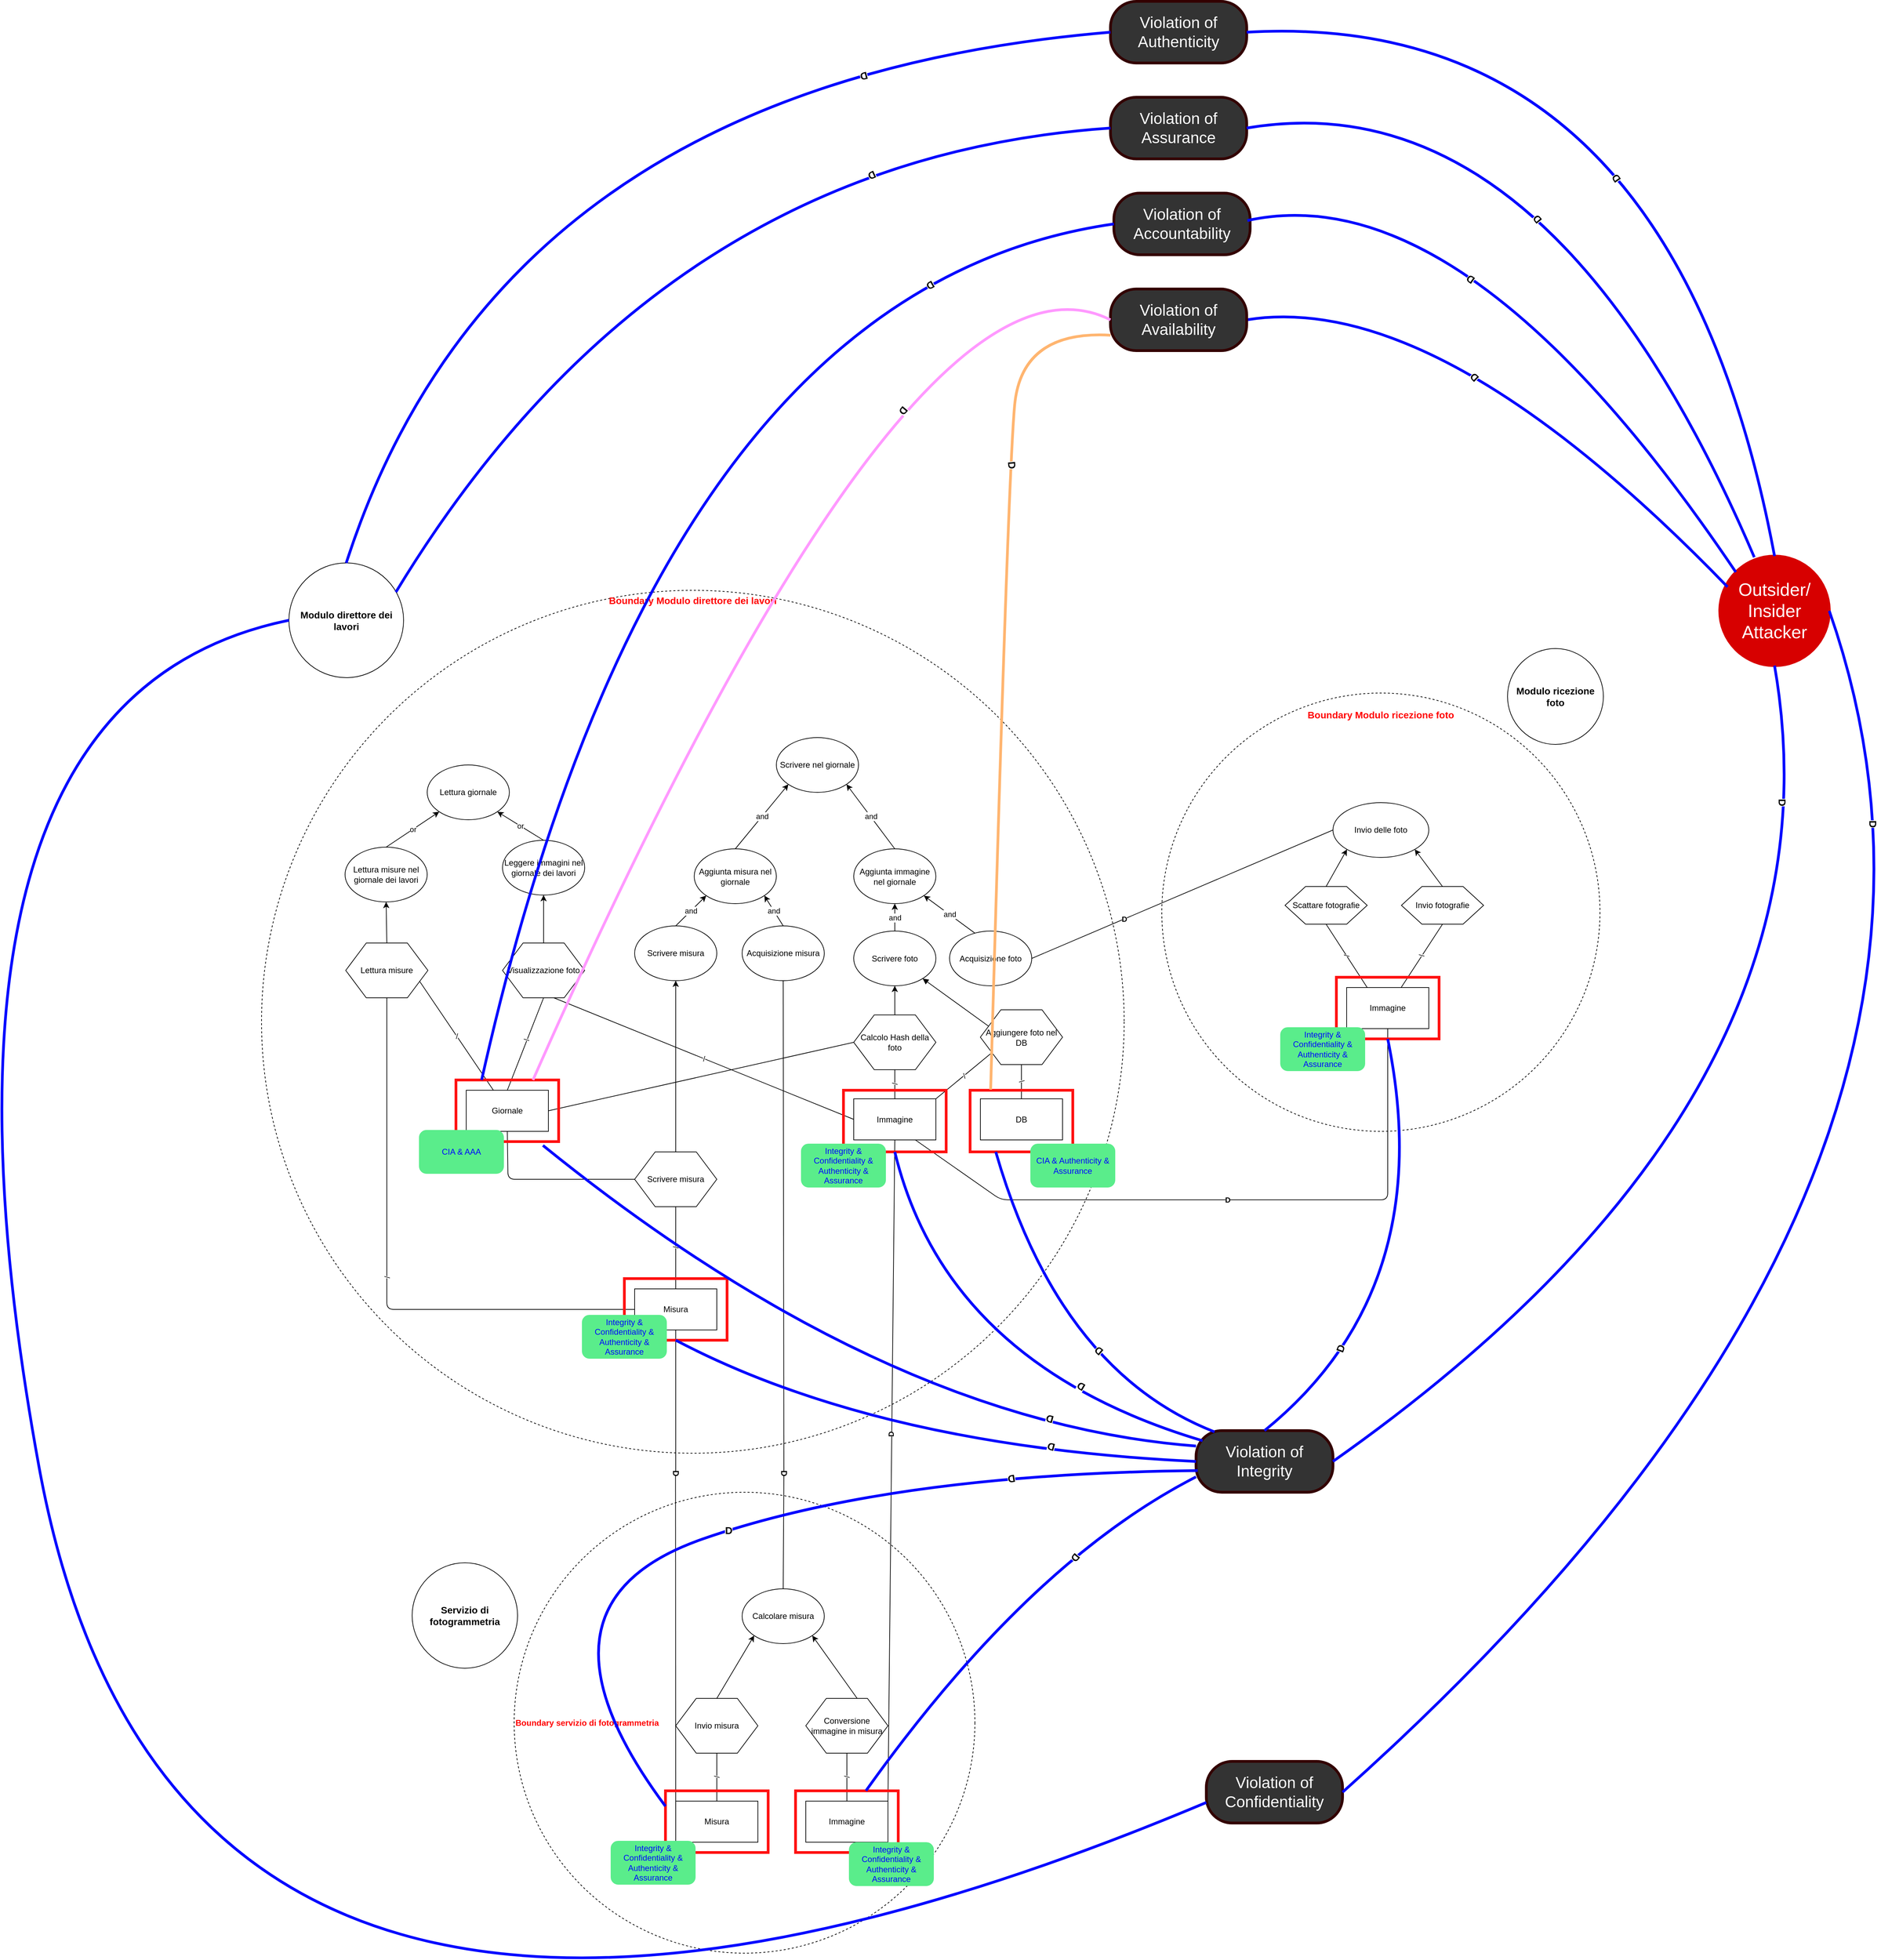 <mxfile version="13.6.6" type="github">
  <diagram id="WXekA-x_xKKdpQk5buRY" name="Page-1">
    <mxGraphModel dx="2557" dy="2001" grid="1" gridSize="10" guides="1" tooltips="1" connect="1" arrows="1" fold="1" page="1" pageScale="1" pageWidth="827" pageHeight="1169" math="0" shadow="0">
      <root>
        <mxCell id="0" />
        <mxCell id="1" parent="0" />
        <mxCell id="t_3xAI16Gsf8tu39YJwn-111" value="&lt;div&gt;&lt;span&gt;&lt;b&gt;&lt;font color=&quot;#ff0000&quot;&gt;Boundary servizio di fotogrammetria&lt;/font&gt;&lt;/b&gt;&lt;/span&gt;&lt;/div&gt;" style="ellipse;whiteSpace=wrap;html=1;aspect=fixed;dashed=1;fillColor=none;align=left;labelBackgroundColor=none;horizontal=1;verticalAlign=middle;" parent="1" vertex="1">
          <mxGeometry x="359" y="1307" width="673" height="673" as="geometry" />
        </mxCell>
        <mxCell id="t_3xAI16Gsf8tu39YJwn-110" value="&lt;b&gt;&lt;font color=&quot;#ff0000&quot; style=&quot;font-size: 14px&quot;&gt;&lt;br&gt;Boundary Modulo ricezione foto&lt;/font&gt;&lt;/b&gt;" style="ellipse;whiteSpace=wrap;html=1;aspect=fixed;dashed=1;fillColor=none;align=center;verticalAlign=top;" parent="1" vertex="1">
          <mxGeometry x="1305" y="140" width="640" height="640" as="geometry" />
        </mxCell>
        <mxCell id="t_3xAI16Gsf8tu39YJwn-109" value="&lt;b&gt;&lt;font color=&quot;#ff0000&quot; style=&quot;font-size: 14px&quot;&gt;Boundary Modulo direttore dei lavori&lt;/font&gt;&lt;/b&gt;" style="ellipse;whiteSpace=wrap;html=1;aspect=fixed;dashed=1;fillColor=none;align=center;verticalAlign=top;" parent="1" vertex="1">
          <mxGeometry x="-10" y="-10" width="1260" height="1260" as="geometry" />
        </mxCell>
        <mxCell id="t_3xAI16Gsf8tu39YJwn-1" value="" style="endArrow=none;html=1;entryX=0.5;entryY=1;entryDx=0;entryDy=0;exitX=0.5;exitY=0;exitDx=0;exitDy=0;horizontal=1;fontStyle=1;labelPosition=center;verticalLabelPosition=middle;align=center;verticalAlign=middle;anchorPointDirection=1;" parent="1" source="t_3xAI16Gsf8tu39YJwn-67" target="t_3xAI16Gsf8tu39YJwn-53" edge="1">
          <mxGeometry x="-0.618" y="12" width="50" height="50" relative="1" as="geometry">
            <mxPoint x="695" y="760" as="sourcePoint" />
            <mxPoint x="745" y="710" as="targetPoint" />
            <mxPoint as="offset" />
          </mxGeometry>
        </mxCell>
        <mxCell id="t_3xAI16Gsf8tu39YJwn-4" value="&lt;b style=&quot;font-size: 14px;&quot;&gt;Servizio di fotogrammetria&lt;/b&gt;" style="ellipse;whiteSpace=wrap;html=1;aspect=fixed;fontSize=14;" parent="1" vertex="1">
          <mxGeometry x="210" y="1410" width="154" height="154" as="geometry" />
        </mxCell>
        <mxCell id="t_3xAI16Gsf8tu39YJwn-5" value="Invio fotografie" style="shape=hexagon;perimeter=hexagonPerimeter2;whiteSpace=wrap;html=1;" parent="1" vertex="1">
          <mxGeometry x="1655" y="422.5" width="120" height="55" as="geometry" />
        </mxCell>
        <mxCell id="t_3xAI16Gsf8tu39YJwn-6" value="Scattare fotografie" style="shape=hexagon;perimeter=hexagonPerimeter2;whiteSpace=wrap;html=1;" parent="1" vertex="1">
          <mxGeometry x="1485" y="422.5" width="120" height="55" as="geometry" />
        </mxCell>
        <mxCell id="t_3xAI16Gsf8tu39YJwn-7" value="Invio delle foto" style="ellipse;whiteSpace=wrap;html=1;" parent="1" vertex="1">
          <mxGeometry x="1555" y="300" width="140" height="80" as="geometry" />
        </mxCell>
        <mxCell id="t_3xAI16Gsf8tu39YJwn-8" value="Immagine" style="rounded=0;whiteSpace=wrap;html=1;" parent="1" vertex="1">
          <mxGeometry x="855" y="732.5" width="120" height="60" as="geometry" />
        </mxCell>
        <mxCell id="t_3xAI16Gsf8tu39YJwn-9" value="D" style="endArrow=none;html=1;entryX=0;entryY=0.5;entryDx=0;entryDy=0;exitX=1;exitY=0.5;exitDx=0;exitDy=0;horizontal=1;verticalAlign=middle;comic=0;fontStyle=1" parent="1" source="t_3xAI16Gsf8tu39YJwn-47" target="t_3xAI16Gsf8tu39YJwn-7" edge="1">
          <mxGeometry x="-0.386" width="50" height="50" relative="1" as="geometry">
            <mxPoint x="905" y="515" as="sourcePoint" />
            <mxPoint x="955" y="465" as="targetPoint" />
            <mxPoint as="offset" />
          </mxGeometry>
        </mxCell>
        <mxCell id="t_3xAI16Gsf8tu39YJwn-10" value="Calcolo Hash della foto" style="shape=hexagon;perimeter=hexagonPerimeter2;whiteSpace=wrap;html=1;" parent="1" vertex="1">
          <mxGeometry x="855" y="610" width="120" height="80" as="geometry" />
        </mxCell>
        <mxCell id="t_3xAI16Gsf8tu39YJwn-11" value="Aggiunta immagine nel giornale" style="ellipse;whiteSpace=wrap;html=1;" parent="1" vertex="1">
          <mxGeometry x="855" y="367.5" width="120" height="80" as="geometry" />
        </mxCell>
        <mxCell id="t_3xAI16Gsf8tu39YJwn-12" value="Lettura giornale" style="ellipse;whiteSpace=wrap;html=1;" parent="1" vertex="1">
          <mxGeometry x="232" y="245" width="120" height="80" as="geometry" />
        </mxCell>
        <mxCell id="t_3xAI16Gsf8tu39YJwn-13" value="Scrivere nel giornale" style="ellipse;whiteSpace=wrap;html=1;" parent="1" vertex="1">
          <mxGeometry x="742" y="205" width="120" height="80" as="geometry" />
        </mxCell>
        <mxCell id="t_3xAI16Gsf8tu39YJwn-14" value="Lettura misure nel giornale dei lavori" style="ellipse;whiteSpace=wrap;html=1;" parent="1" vertex="1">
          <mxGeometry x="112" y="365" width="120" height="80" as="geometry" />
        </mxCell>
        <mxCell id="t_3xAI16Gsf8tu39YJwn-15" value="Leggere immagini nel giornale dei lavori" style="ellipse;whiteSpace=wrap;html=1;" parent="1" vertex="1">
          <mxGeometry x="342" y="355" width="120" height="80" as="geometry" />
        </mxCell>
        <mxCell id="t_3xAI16Gsf8tu39YJwn-16" value="Lettura misure" style="shape=hexagon;perimeter=hexagonPerimeter2;whiteSpace=wrap;html=1;" parent="1" vertex="1">
          <mxGeometry x="113" y="505" width="120" height="80" as="geometry" />
        </mxCell>
        <mxCell id="t_3xAI16Gsf8tu39YJwn-17" value="Visualizzazione foto" style="shape=hexagon;perimeter=hexagonPerimeter2;whiteSpace=wrap;html=1;" parent="1" vertex="1">
          <mxGeometry x="342" y="505" width="120" height="80" as="geometry" />
        </mxCell>
        <mxCell id="t_3xAI16Gsf8tu39YJwn-18" value="Giornale" style="rounded=0;whiteSpace=wrap;html=1;" parent="1" vertex="1">
          <mxGeometry x="289" y="720" width="120" height="60" as="geometry" />
        </mxCell>
        <mxCell id="t_3xAI16Gsf8tu39YJwn-19" value="" style="endArrow=none;html=1;exitX=1;exitY=0.5;exitDx=0;exitDy=0;horizontal=0;entryX=0;entryY=0.5;entryDx=0;entryDy=0;fontStyle=1" parent="1" source="t_3xAI16Gsf8tu39YJwn-18" target="t_3xAI16Gsf8tu39YJwn-10" edge="1">
          <mxGeometry x="0.463" y="88" width="50" height="50" relative="1" as="geometry">
            <mxPoint x="192" y="815" as="sourcePoint" />
            <mxPoint x="572" y="485" as="targetPoint" />
            <mxPoint as="offset" />
          </mxGeometry>
        </mxCell>
        <mxCell id="t_3xAI16Gsf8tu39YJwn-20" value="Aggiunta misura nel giornale" style="ellipse;whiteSpace=wrap;html=1;" parent="1" vertex="1">
          <mxGeometry x="622" y="367.5" width="120" height="80" as="geometry" />
        </mxCell>
        <mxCell id="t_3xAI16Gsf8tu39YJwn-21" value="Conversione immagine in misura" style="shape=hexagon;perimeter=hexagonPerimeter2;whiteSpace=wrap;html=1;" parent="1" vertex="1">
          <mxGeometry x="785" y="1608" width="120" height="80" as="geometry" />
        </mxCell>
        <mxCell id="t_3xAI16Gsf8tu39YJwn-22" value="Immagine" style="rounded=0;whiteSpace=wrap;html=1;" parent="1" vertex="1">
          <mxGeometry x="785" y="1758" width="120" height="60" as="geometry" />
        </mxCell>
        <mxCell id="t_3xAI16Gsf8tu39YJwn-23" value="Misura" style="rounded=0;whiteSpace=wrap;html=1;" parent="1" vertex="1">
          <mxGeometry x="535" y="1010" width="120" height="60" as="geometry" />
        </mxCell>
        <mxCell id="t_3xAI16Gsf8tu39YJwn-24" value="" style="endArrow=none;html=1;entryX=0.5;entryY=1;entryDx=0;entryDy=0;horizontal=1;exitX=0;exitY=0.5;exitDx=0;exitDy=0;fontStyle=1" parent="1" source="t_3xAI16Gsf8tu39YJwn-68" target="t_3xAI16Gsf8tu39YJwn-23" edge="1">
          <mxGeometry x="0.581" width="50" height="50" relative="1" as="geometry">
            <mxPoint x="905" y="1475" as="sourcePoint" />
            <mxPoint x="975" y="705" as="targetPoint" />
            <mxPoint as="offset" />
          </mxGeometry>
        </mxCell>
        <mxCell id="t_3xAI16Gsf8tu39YJwn-25" value="or" style="endArrow=classic;html=1;entryX=0;entryY=1;entryDx=0;entryDy=0;exitX=0.5;exitY=0;exitDx=0;exitDy=0;" parent="1" source="t_3xAI16Gsf8tu39YJwn-14" target="t_3xAI16Gsf8tu39YJwn-12" edge="1">
          <mxGeometry width="50" height="50" relative="1" as="geometry">
            <mxPoint x="722" y="605" as="sourcePoint" />
            <mxPoint x="772" y="555" as="targetPoint" />
          </mxGeometry>
        </mxCell>
        <mxCell id="t_3xAI16Gsf8tu39YJwn-26" value="or" style="endArrow=classic;html=1;entryX=1;entryY=1;entryDx=0;entryDy=0;exitX=0.5;exitY=0;exitDx=0;exitDy=0;" parent="1" source="t_3xAI16Gsf8tu39YJwn-15" target="t_3xAI16Gsf8tu39YJwn-12" edge="1">
          <mxGeometry width="50" height="50" relative="1" as="geometry">
            <mxPoint x="262" y="365" as="sourcePoint" />
            <mxPoint x="299.574" y="333.284" as="targetPoint" />
          </mxGeometry>
        </mxCell>
        <mxCell id="t_3xAI16Gsf8tu39YJwn-27" value="" style="endArrow=classic;html=1;entryX=0.5;entryY=1;entryDx=0;entryDy=0;exitX=0.5;exitY=0;exitDx=0;exitDy=0;" parent="1" source="t_3xAI16Gsf8tu39YJwn-17" target="t_3xAI16Gsf8tu39YJwn-15" edge="1">
          <mxGeometry width="50" height="50" relative="1" as="geometry">
            <mxPoint x="502" y="495" as="sourcePoint" />
            <mxPoint x="552" y="445" as="targetPoint" />
          </mxGeometry>
        </mxCell>
        <mxCell id="t_3xAI16Gsf8tu39YJwn-28" value="" style="endArrow=classic;html=1;entryX=0.5;entryY=1;entryDx=0;entryDy=0;exitX=0.5;exitY=0;exitDx=0;exitDy=0;" parent="1" source="t_3xAI16Gsf8tu39YJwn-16" target="t_3xAI16Gsf8tu39YJwn-14" edge="1">
          <mxGeometry width="50" height="50" relative="1" as="geometry">
            <mxPoint x="332" y="495" as="sourcePoint" />
            <mxPoint x="332" y="455" as="targetPoint" />
          </mxGeometry>
        </mxCell>
        <mxCell id="t_3xAI16Gsf8tu39YJwn-29" value="/" style="endArrow=none;html=1;exitX=0;exitY=0.5;exitDx=0;exitDy=0;horizontal=0;entryX=0.5;entryY=1;entryDx=0;entryDy=0;" parent="1" source="t_3xAI16Gsf8tu39YJwn-23" target="t_3xAI16Gsf8tu39YJwn-16" edge="1">
          <mxGeometry width="50" height="50" relative="1" as="geometry">
            <mxPoint x="173" y="690" as="sourcePoint" />
            <mxPoint x="472" y="455" as="targetPoint" />
            <Array as="points">
              <mxPoint x="173" y="1040" />
            </Array>
          </mxGeometry>
        </mxCell>
        <mxCell id="t_3xAI16Gsf8tu39YJwn-30" value="/" style="endArrow=none;html=1;horizontal=0;exitX=0.5;exitY=0;exitDx=0;exitDy=0;entryX=0.5;entryY=1;entryDx=0;entryDy=0;" parent="1" source="t_3xAI16Gsf8tu39YJwn-18" target="t_3xAI16Gsf8tu39YJwn-17" edge="1">
          <mxGeometry x="0.077" width="50" height="50" relative="1" as="geometry">
            <mxPoint x="402" y="620" as="sourcePoint" />
            <mxPoint x="402" y="580" as="targetPoint" />
            <mxPoint as="offset" />
          </mxGeometry>
        </mxCell>
        <mxCell id="t_3xAI16Gsf8tu39YJwn-31" value="and" style="endArrow=classic;html=1;entryX=1;entryY=1;entryDx=0;entryDy=0;exitX=0.5;exitY=0;exitDx=0;exitDy=0;" parent="1" source="t_3xAI16Gsf8tu39YJwn-11" target="t_3xAI16Gsf8tu39YJwn-13" edge="1">
          <mxGeometry width="50" height="50" relative="1" as="geometry">
            <mxPoint x="672" y="330" as="sourcePoint" />
            <mxPoint x="699.574" y="278.284" as="targetPoint" />
          </mxGeometry>
        </mxCell>
        <mxCell id="t_3xAI16Gsf8tu39YJwn-32" value="and" style="endArrow=classic;html=1;exitX=0.5;exitY=0;exitDx=0;exitDy=0;entryX=0;entryY=1;entryDx=0;entryDy=0;" parent="1" source="t_3xAI16Gsf8tu39YJwn-20" target="t_3xAI16Gsf8tu39YJwn-13" edge="1">
          <mxGeometry width="50" height="50" relative="1" as="geometry">
            <mxPoint x="822" y="330" as="sourcePoint" />
            <mxPoint x="784.426" y="278.284" as="targetPoint" />
          </mxGeometry>
        </mxCell>
        <mxCell id="t_3xAI16Gsf8tu39YJwn-33" value="" style="endArrow=classic;html=1;entryX=0.5;entryY=1;entryDx=0;entryDy=0;exitX=0.5;exitY=0;exitDx=0;exitDy=0;" parent="1" source="t_3xAI16Gsf8tu39YJwn-10" target="t_3xAI16Gsf8tu39YJwn-48" edge="1">
          <mxGeometry width="50" height="50" relative="1" as="geometry">
            <mxPoint x="705" y="547.5" as="sourcePoint" />
            <mxPoint x="705" y="507.5" as="targetPoint" />
          </mxGeometry>
        </mxCell>
        <mxCell id="t_3xAI16Gsf8tu39YJwn-34" value="/" style="endArrow=none;html=1;exitX=0.5;exitY=0;exitDx=0;exitDy=0;horizontal=0;entryX=0.5;entryY=1;entryDx=0;entryDy=0;" parent="1" source="t_3xAI16Gsf8tu39YJwn-8" target="t_3xAI16Gsf8tu39YJwn-10" edge="1">
          <mxGeometry width="50" height="50" relative="1" as="geometry">
            <mxPoint x="545" y="787.5" as="sourcePoint" />
            <mxPoint x="915.0" y="777.5" as="targetPoint" />
          </mxGeometry>
        </mxCell>
        <mxCell id="t_3xAI16Gsf8tu39YJwn-35" value="/" style="endArrow=none;html=1;exitX=0.5;exitY=0;exitDx=0;exitDy=0;horizontal=0;entryX=0.5;entryY=1;entryDx=0;entryDy=0;" parent="1" source="t_3xAI16Gsf8tu39YJwn-23" target="t_3xAI16Gsf8tu39YJwn-57" edge="1">
          <mxGeometry width="50" height="50" relative="1" as="geometry">
            <mxPoint x="22" y="1022.5" as="sourcePoint" />
            <mxPoint x="682" y="897.5" as="targetPoint" />
          </mxGeometry>
        </mxCell>
        <mxCell id="t_3xAI16Gsf8tu39YJwn-36" value="" style="endArrow=classic;html=1;entryX=1;entryY=1;entryDx=0;entryDy=0;exitX=0.5;exitY=0;exitDx=0;exitDy=0;" parent="1" source="t_3xAI16Gsf8tu39YJwn-5" target="t_3xAI16Gsf8tu39YJwn-7" edge="1">
          <mxGeometry width="50" height="50" relative="1" as="geometry">
            <mxPoint x="845" y="510" as="sourcePoint" />
            <mxPoint x="845" y="465" as="targetPoint" />
          </mxGeometry>
        </mxCell>
        <mxCell id="t_3xAI16Gsf8tu39YJwn-37" value="/" style="endArrow=none;html=1;entryX=0.5;entryY=0;entryDx=0;entryDy=0;exitX=0.5;exitY=1;exitDx=0;exitDy=0;horizontal=0;" parent="1" source="t_3xAI16Gsf8tu39YJwn-21" target="t_3xAI16Gsf8tu39YJwn-22" edge="1">
          <mxGeometry width="50" height="50" relative="1" as="geometry">
            <mxPoint x="608" y="1797" as="sourcePoint" />
            <mxPoint x="658" y="1747" as="targetPoint" />
          </mxGeometry>
        </mxCell>
        <mxCell id="t_3xAI16Gsf8tu39YJwn-38" value="Immagine" style="rounded=0;whiteSpace=wrap;html=1;" parent="1" vertex="1">
          <mxGeometry x="1575" y="570" width="120" height="60" as="geometry" />
        </mxCell>
        <mxCell id="t_3xAI16Gsf8tu39YJwn-42" value="Calcolare misura" style="ellipse;whiteSpace=wrap;html=1;" parent="1" vertex="1">
          <mxGeometry x="692" y="1448" width="120" height="80" as="geometry" />
        </mxCell>
        <mxCell id="t_3xAI16Gsf8tu39YJwn-43" value="" style="endArrow=classic;html=1;exitX=0.625;exitY=0;exitDx=0;exitDy=0;entryX=1;entryY=1;entryDx=0;entryDy=0;" parent="1" source="t_3xAI16Gsf8tu39YJwn-21" target="t_3xAI16Gsf8tu39YJwn-42" edge="1">
          <mxGeometry width="50" height="50" relative="1" as="geometry">
            <mxPoint x="472" y="1727" as="sourcePoint" />
            <mxPoint x="522" y="1677" as="targetPoint" />
          </mxGeometry>
        </mxCell>
        <mxCell id="t_3xAI16Gsf8tu39YJwn-44" value="/" style="endArrow=none;html=1;entryX=0.5;entryY=1;entryDx=0;entryDy=0;horizontal=0;" parent="1" source="t_3xAI16Gsf8tu39YJwn-38" target="t_3xAI16Gsf8tu39YJwn-5" edge="1">
          <mxGeometry width="50" height="50" relative="1" as="geometry">
            <mxPoint x="1695" y="585" as="sourcePoint" />
            <mxPoint x="1745" y="535" as="targetPoint" />
          </mxGeometry>
        </mxCell>
        <mxCell id="t_3xAI16Gsf8tu39YJwn-45" value="/" style="endArrow=none;html=1;entryX=0.5;entryY=1;entryDx=0;entryDy=0;exitX=0.25;exitY=0;exitDx=0;exitDy=0;horizontal=0;" parent="1" source="t_3xAI16Gsf8tu39YJwn-38" target="t_3xAI16Gsf8tu39YJwn-6" edge="1">
          <mxGeometry width="50" height="50" relative="1" as="geometry">
            <mxPoint x="1695" y="585" as="sourcePoint" />
            <mxPoint x="1745" y="535" as="targetPoint" />
          </mxGeometry>
        </mxCell>
        <mxCell id="t_3xAI16Gsf8tu39YJwn-46" value="" style="endArrow=classic;html=1;entryX=0;entryY=1;entryDx=0;entryDy=0;exitX=0.5;exitY=0;exitDx=0;exitDy=0;" parent="1" source="t_3xAI16Gsf8tu39YJwn-6" target="t_3xAI16Gsf8tu39YJwn-7" edge="1">
          <mxGeometry width="50" height="50" relative="1" as="geometry">
            <mxPoint x="1695" y="585" as="sourcePoint" />
            <mxPoint x="1745" y="535" as="targetPoint" />
          </mxGeometry>
        </mxCell>
        <mxCell id="t_3xAI16Gsf8tu39YJwn-47" value="Acquisizione foto" style="ellipse;whiteSpace=wrap;html=1;" parent="1" vertex="1">
          <mxGeometry x="995" y="487.5" width="120" height="80" as="geometry" />
        </mxCell>
        <mxCell id="t_3xAI16Gsf8tu39YJwn-48" value="Scrivere foto" style="ellipse;whiteSpace=wrap;html=1;" parent="1" vertex="1">
          <mxGeometry x="855" y="487.5" width="120" height="80" as="geometry" />
        </mxCell>
        <mxCell id="t_3xAI16Gsf8tu39YJwn-49" value="and" style="endArrow=classic;html=1;entryX=0.5;entryY=1;entryDx=0;entryDy=0;exitX=0.5;exitY=0;exitDx=0;exitDy=0;" parent="1" source="t_3xAI16Gsf8tu39YJwn-48" target="t_3xAI16Gsf8tu39YJwn-11" edge="1">
          <mxGeometry width="50" height="50" relative="1" as="geometry">
            <mxPoint x="968" y="622.5" as="sourcePoint" />
            <mxPoint x="1018" y="572.5" as="targetPoint" />
          </mxGeometry>
        </mxCell>
        <mxCell id="t_3xAI16Gsf8tu39YJwn-50" value="and" style="endArrow=classic;html=1;entryX=1;entryY=1;entryDx=0;entryDy=0;exitX=0.308;exitY=0.038;exitDx=0;exitDy=0;exitPerimeter=0;" parent="1" source="t_3xAI16Gsf8tu39YJwn-47" target="t_3xAI16Gsf8tu39YJwn-11" edge="1">
          <mxGeometry width="50" height="50" relative="1" as="geometry">
            <mxPoint x="968" y="622.5" as="sourcePoint" />
            <mxPoint x="1018" y="572.5" as="targetPoint" />
          </mxGeometry>
        </mxCell>
        <mxCell id="t_3xAI16Gsf8tu39YJwn-51" value="D" style="endArrow=none;html=1;exitX=0.75;exitY=1;exitDx=0;exitDy=0;entryX=0.5;entryY=1;entryDx=0;entryDy=0;fontStyle=1" parent="1" source="t_3xAI16Gsf8tu39YJwn-8" target="t_3xAI16Gsf8tu39YJwn-38" edge="1">
          <mxGeometry width="50" height="50" relative="1" as="geometry">
            <mxPoint x="855" y="580" as="sourcePoint" />
            <mxPoint x="905" y="530" as="targetPoint" />
            <Array as="points">
              <mxPoint x="1070" y="880" />
              <mxPoint x="1635" y="880" />
            </Array>
          </mxGeometry>
        </mxCell>
        <mxCell id="t_3xAI16Gsf8tu39YJwn-52" value="/" style="endArrow=none;html=1;entryX=0.625;entryY=1;entryDx=0;entryDy=0;exitX=0;exitY=0.5;exitDx=0;exitDy=0;" parent="1" source="t_3xAI16Gsf8tu39YJwn-8" target="t_3xAI16Gsf8tu39YJwn-17" edge="1">
          <mxGeometry width="50" height="50" relative="1" as="geometry">
            <mxPoint x="485" y="600" as="sourcePoint" />
            <mxPoint x="535" y="550" as="targetPoint" />
          </mxGeometry>
        </mxCell>
        <mxCell id="t_3xAI16Gsf8tu39YJwn-53" value="Acquisizione misura" style="ellipse;whiteSpace=wrap;html=1;" parent="1" vertex="1">
          <mxGeometry x="692" y="480" width="120" height="80" as="geometry" />
        </mxCell>
        <mxCell id="t_3xAI16Gsf8tu39YJwn-54" value="Scrivere misura" style="ellipse;whiteSpace=wrap;html=1;" parent="1" vertex="1">
          <mxGeometry x="535" y="480" width="120" height="80" as="geometry" />
        </mxCell>
        <mxCell id="t_3xAI16Gsf8tu39YJwn-55" value="and" style="endArrow=classic;html=1;entryX=1;entryY=1;entryDx=0;entryDy=0;exitX=0.5;exitY=0;exitDx=0;exitDy=0;" parent="1" source="t_3xAI16Gsf8tu39YJwn-53" target="t_3xAI16Gsf8tu39YJwn-20" edge="1">
          <mxGeometry width="50" height="50" relative="1" as="geometry">
            <mxPoint x="735" y="590" as="sourcePoint" />
            <mxPoint x="785" y="540" as="targetPoint" />
          </mxGeometry>
        </mxCell>
        <mxCell id="t_3xAI16Gsf8tu39YJwn-56" value="and" style="endArrow=classic;html=1;entryX=0;entryY=1;entryDx=0;entryDy=0;exitX=0.5;exitY=0;exitDx=0;exitDy=0;" parent="1" source="t_3xAI16Gsf8tu39YJwn-54" target="t_3xAI16Gsf8tu39YJwn-20" edge="1">
          <mxGeometry width="50" height="50" relative="1" as="geometry">
            <mxPoint x="735" y="590" as="sourcePoint" />
            <mxPoint x="785" y="540" as="targetPoint" />
          </mxGeometry>
        </mxCell>
        <mxCell id="t_3xAI16Gsf8tu39YJwn-57" value="Scrivere misura" style="shape=hexagon;perimeter=hexagonPerimeter2;whiteSpace=wrap;html=1;" parent="1" vertex="1">
          <mxGeometry x="535" y="810" width="120" height="80" as="geometry" />
        </mxCell>
        <mxCell id="t_3xAI16Gsf8tu39YJwn-58" value="" style="endArrow=classic;html=1;exitX=0.5;exitY=0;exitDx=0;exitDy=0;entryX=0.5;entryY=1;entryDx=0;entryDy=0;" parent="1" source="t_3xAI16Gsf8tu39YJwn-57" target="t_3xAI16Gsf8tu39YJwn-54" edge="1">
          <mxGeometry width="50" height="50" relative="1" as="geometry">
            <mxPoint x="625" y="740" as="sourcePoint" />
            <mxPoint x="615" y="560" as="targetPoint" />
          </mxGeometry>
        </mxCell>
        <mxCell id="t_3xAI16Gsf8tu39YJwn-59" value="" style="endArrow=none;html=1;exitX=0.5;exitY=1;exitDx=0;exitDy=0;entryX=0;entryY=0.5;entryDx=0;entryDy=0;" parent="1" source="t_3xAI16Gsf8tu39YJwn-18" target="t_3xAI16Gsf8tu39YJwn-57" edge="1">
          <mxGeometry x="0.384" y="-56" width="50" height="50" relative="1" as="geometry">
            <mxPoint x="625" y="830" as="sourcePoint" />
            <mxPoint x="675" y="780" as="targetPoint" />
            <mxPoint as="offset" />
            <Array as="points">
              <mxPoint x="350" y="850" />
            </Array>
          </mxGeometry>
        </mxCell>
        <mxCell id="t_3xAI16Gsf8tu39YJwn-60" value="/" style="endArrow=none;html=1;entryX=1;entryY=0.75;entryDx=0;entryDy=0;" parent="1" source="t_3xAI16Gsf8tu39YJwn-18" target="t_3xAI16Gsf8tu39YJwn-16" edge="1">
          <mxGeometry width="50" height="50" relative="1" as="geometry">
            <mxPoint x="345" y="830" as="sourcePoint" />
            <mxPoint x="395" y="780" as="targetPoint" />
          </mxGeometry>
        </mxCell>
        <mxCell id="t_3xAI16Gsf8tu39YJwn-61" value="D" style="endArrow=none;html=1;entryX=0.5;entryY=1;entryDx=0;entryDy=0;exitX=1;exitY=0;exitDx=0;exitDy=0;horizontal=0;fontStyle=1" parent="1" source="t_3xAI16Gsf8tu39YJwn-22" target="t_3xAI16Gsf8tu39YJwn-8" edge="1">
          <mxGeometry x="0.108" y="1" width="50" height="50" relative="1" as="geometry">
            <mxPoint x="695" y="960" as="sourcePoint" />
            <mxPoint x="925" y="810" as="targetPoint" />
            <mxPoint as="offset" />
          </mxGeometry>
        </mxCell>
        <mxCell id="t_3xAI16Gsf8tu39YJwn-62" value="Invio misura" style="shape=hexagon;perimeter=hexagonPerimeter2;whiteSpace=wrap;html=1;" parent="1" vertex="1">
          <mxGeometry x="595" y="1608" width="120" height="80" as="geometry" />
        </mxCell>
        <mxCell id="t_3xAI16Gsf8tu39YJwn-63" value="/" style="endArrow=none;html=1;entryX=0.5;entryY=1;entryDx=0;entryDy=0;exitX=0.5;exitY=0;exitDx=0;exitDy=0;horizontal=0;" parent="1" source="t_3xAI16Gsf8tu39YJwn-64" target="t_3xAI16Gsf8tu39YJwn-62" edge="1">
          <mxGeometry width="50" height="50" relative="1" as="geometry">
            <mxPoint x="638" y="1748" as="sourcePoint" />
            <mxPoint x="578" y="1578" as="targetPoint" />
          </mxGeometry>
        </mxCell>
        <mxCell id="t_3xAI16Gsf8tu39YJwn-64" value="Misura" style="rounded=0;whiteSpace=wrap;html=1;" parent="1" vertex="1">
          <mxGeometry x="595" y="1758" width="120" height="60" as="geometry" />
        </mxCell>
        <mxCell id="t_3xAI16Gsf8tu39YJwn-65" value="" style="endArrow=classic;html=1;entryX=0;entryY=1;entryDx=0;entryDy=0;exitX=0.5;exitY=0;exitDx=0;exitDy=0;" parent="1" source="t_3xAI16Gsf8tu39YJwn-62" target="t_3xAI16Gsf8tu39YJwn-42" edge="1">
          <mxGeometry width="50" height="50" relative="1" as="geometry">
            <mxPoint x="528" y="1628" as="sourcePoint" />
            <mxPoint x="578" y="1578" as="targetPoint" />
          </mxGeometry>
        </mxCell>
        <mxCell id="t_3xAI16Gsf8tu39YJwn-66" value="" style="endArrow=none;html=1;entryX=0.5;entryY=1;entryDx=0;entryDy=0;exitX=0.5;exitY=0;exitDx=0;exitDy=0;horizontal=1;fontStyle=1;labelPosition=center;verticalLabelPosition=middle;align=center;verticalAlign=middle;anchorPointDirection=1;" parent="1" source="t_3xAI16Gsf8tu39YJwn-42" target="t_3xAI16Gsf8tu39YJwn-67" edge="1">
          <mxGeometry x="-0.618" y="12" width="50" height="50" relative="1" as="geometry">
            <mxPoint x="752" y="1448" as="sourcePoint" />
            <mxPoint x="752" y="657" as="targetPoint" />
            <mxPoint as="offset" />
          </mxGeometry>
        </mxCell>
        <mxCell id="t_3xAI16Gsf8tu39YJwn-67" value="&lt;b&gt;D&lt;/b&gt;" style="text;html=1;align=center;verticalAlign=middle;resizable=1;points=[];autosize=1;rotation=-180;horizontal=0;direction=east;fillColor=#ffffff;overflow=visible;perimeter=none;container=0;backgroundOutline=0;resizeWidth=1;resizeHeight=1;" parent="1" vertex="1">
          <mxGeometry x="742" y="1276" width="22" height="6" as="geometry" />
        </mxCell>
        <mxCell id="t_3xAI16Gsf8tu39YJwn-68" value="&lt;b&gt;D&lt;/b&gt;" style="text;html=1;align=center;verticalAlign=middle;resizable=1;points=[];autosize=1;rotation=-180;horizontal=0;direction=east;fillColor=#ffffff;overflow=visible;perimeter=none;container=0;backgroundOutline=0;resizeWidth=1;resizeHeight=1;" parent="1" vertex="1">
          <mxGeometry x="584" y="1276" width="22" height="6" as="geometry" />
        </mxCell>
        <mxCell id="t_3xAI16Gsf8tu39YJwn-69" value="" style="endArrow=none;html=1;horizontal=1;exitX=0;exitY=0.5;exitDx=0;exitDy=0;fontStyle=1;entryX=0.514;entryY=-0.058;entryDx=0;entryDy=0;entryPerimeter=0;" parent="1" source="t_3xAI16Gsf8tu39YJwn-64" target="t_3xAI16Gsf8tu39YJwn-68" edge="1">
          <mxGeometry x="0.581" width="50" height="50" relative="1" as="geometry">
            <mxPoint x="595" y="1788" as="sourcePoint" />
            <mxPoint x="595" y="1287" as="targetPoint" />
            <mxPoint as="offset" />
          </mxGeometry>
        </mxCell>
        <mxCell id="t_3xAI16Gsf8tu39YJwn-97" value="&lt;b&gt;&lt;font style=&quot;font-size: 14px&quot;&gt;Modulo ricezione foto&lt;/font&gt;&lt;/b&gt;" style="ellipse;whiteSpace=wrap;html=1;aspect=fixed;" parent="1" vertex="1">
          <mxGeometry x="1810" y="75" width="140" height="140" as="geometry" />
        </mxCell>
        <mxCell id="t_3xAI16Gsf8tu39YJwn-98" value="&lt;b&gt;&lt;font style=&quot;font-size: 14px&quot;&gt;Modulo direttore dei lavori&lt;/font&gt;&lt;/b&gt;" style="ellipse;whiteSpace=wrap;html=1;aspect=fixed;" parent="1" vertex="1">
          <mxGeometry x="30" y="-50" width="167.5" height="167.5" as="geometry" />
        </mxCell>
        <mxCell id="t_3xAI16Gsf8tu39YJwn-99" value="Aggiungere foto nel DB" style="shape=hexagon;perimeter=hexagonPerimeter2;whiteSpace=wrap;html=1;" parent="1" vertex="1">
          <mxGeometry x="1040" y="602.5" width="120" height="80" as="geometry" />
        </mxCell>
        <mxCell id="t_3xAI16Gsf8tu39YJwn-104" value="\" style="endArrow=none;html=1;exitX=1;exitY=0;exitDx=0;exitDy=0;entryX=0.136;entryY=0.788;entryDx=0;entryDy=0;entryPerimeter=0;" parent="1" source="t_3xAI16Gsf8tu39YJwn-8" target="t_3xAI16Gsf8tu39YJwn-99" edge="1">
          <mxGeometry width="50" height="50" relative="1" as="geometry">
            <mxPoint x="920" y="700" as="sourcePoint" />
            <mxPoint x="970" y="650" as="targetPoint" />
          </mxGeometry>
        </mxCell>
        <mxCell id="t_3xAI16Gsf8tu39YJwn-105" value="" style="endArrow=block;html=1;endFill=1;exitX=0;exitY=0.25;exitDx=0;exitDy=0;" parent="1" source="t_3xAI16Gsf8tu39YJwn-99" target="t_3xAI16Gsf8tu39YJwn-48" edge="1">
          <mxGeometry width="50" height="50" relative="1" as="geometry">
            <mxPoint x="1000" y="610" as="sourcePoint" />
            <mxPoint x="1062" y="668.5" as="targetPoint" />
          </mxGeometry>
        </mxCell>
        <mxCell id="t_3xAI16Gsf8tu39YJwn-107" value="\" style="edgeStyle=orthogonalEdgeStyle;rounded=0;orthogonalLoop=1;jettySize=auto;html=1;entryX=0.5;entryY=1;entryDx=0;entryDy=0;endArrow=none;endFill=0;horizontal=0;" parent="1" source="t_3xAI16Gsf8tu39YJwn-106" target="t_3xAI16Gsf8tu39YJwn-99" edge="1">
          <mxGeometry relative="1" as="geometry" />
        </mxCell>
        <mxCell id="t_3xAI16Gsf8tu39YJwn-106" value="DB" style="rounded=0;whiteSpace=wrap;html=1;" parent="1" vertex="1">
          <mxGeometry x="1040" y="732.5" width="120" height="60" as="geometry" />
        </mxCell>
        <mxCell id="ultXOKZ-IaVymxFnQ9H0-1" value="&lt;font color=&quot;#ffffff&quot; style=&quot;font-size: 26px&quot;&gt;Outsider/ Insider&lt;br&gt;Attacker&lt;br&gt;&lt;/font&gt;" style="ellipse;whiteSpace=wrap;html=1;aspect=fixed;strokeColor=#D70000;strokeWidth=4;fillColor=#D70000;gradientColor=none;" parent="1" vertex="1">
          <mxGeometry x="2120" y="-60" width="160" height="160" as="geometry" />
        </mxCell>
        <mxCell id="ultXOKZ-IaVymxFnQ9H0-2" value="&lt;font color=&quot;#ffffff&quot; style=&quot;font-size: 23px&quot;&gt;Violation of Integrity&lt;/font&gt;&lt;span style=&quot;font-family: monospace ; font-size: 0px&quot;&gt;%3CmxGraphModel%3E%3Croot%3E%3CmxCell%20id%3D%220%22%2F%3E%3CmxCell%20id%3D%221%22%20parent%3D%220%22%2F%3E%3CmxCell%20id%3D%222%22%20value%3D%22%26lt%3Bfont%20color%3D%26quot%3B%23ffffff%26quot%3B%20style%3D%26quot%3Bfont-size%3A%2023px%26quot%3B%26gt%3BViolation%20of%20availability%26lt%3B%2Ffont%26gt%3B%22%20style%3D%22rounded%3D1%3BwhiteSpace%3Dwrap%3Bhtml%3D1%3BstrokeColor%3D%23330000%3BstrokeWidth%3D4%3BfillColor%3D%23333333%3BgradientColor%3Dnone%3BarcSize%3D42%3B%22%20vertex%3D%221%22%20parent%3D%221%22%3E%3CmxGeometry%20x%3D%22530%22%20y%3D%22260%22%20width%3D%22199%22%20height%3D%2290%22%20as%3D%22geometry%22%2F%3E%3C%2FmxCell%3E%3C%2Froot%3E%3C%2FmxGraphModel%3E&lt;/span&gt;" style="rounded=1;whiteSpace=wrap;html=1;strokeColor=#330000;strokeWidth=4;fillColor=#333333;gradientColor=none;arcSize=42;" parent="1" vertex="1">
          <mxGeometry x="1355" y="1217" width="200" height="90" as="geometry" />
        </mxCell>
        <mxCell id="ultXOKZ-IaVymxFnQ9H0-4" value="&lt;font color=&quot;#ffffff&quot; style=&quot;font-size: 23px&quot;&gt;Violation of Authenticity&lt;/font&gt;" style="rounded=1;whiteSpace=wrap;html=1;strokeColor=#330000;strokeWidth=4;fillColor=#333333;gradientColor=none;arcSize=42;" parent="1" vertex="1">
          <mxGeometry x="1230" y="-870" width="199" height="90" as="geometry" />
        </mxCell>
        <mxCell id="ultXOKZ-IaVymxFnQ9H0-5" value="&lt;font color=&quot;#ffffff&quot; style=&quot;font-size: 23px&quot;&gt;Violation of Confidentiality&lt;/font&gt;&lt;span style=&quot;font-family: monospace ; font-size: 0px&quot;&gt;3CmxGraphModel%3E%3Croot%3E%3CmxCell%20id%3D%220%22%2F%3E%3CmxCell%20id%3D%221%22%20parent%3D%220%22%2F%3E%3CmxCell%20id%3D%222%22%20value%3D%22%26lt%3Bfont%20color%3D%26quot%3B%23ffffff%26quot%3B%20style%3D%26quot%3Bfont-size%3A%2023px%26quot%3B%26gt%3BViolation%20of%20availability%26lt%3B%2Ffont%26gt%3B%22%20style%3D%22rounded%3D1%3BwhiteSpace%3Dwrap%3Bhtml%3D1%3BstrokeColor%3D%23330000%3BstrokeWidth%3D4%3BfillColor%3D%23333333%3BgradientColor%3Dnone%3BarcSize%3D42%3B%22%20vertex%3D%221%22%20parent%3D%221%22%3E%3CmxGeometry%20x%3D%22530%22%20y%3D%22260%22%20width%3D%22199%22%20height%3D%2290%22%20as%3D%22geometry%22%2F%3E%3C%2FmxCell%3E%3C%2Froot%3E%3C%2FmxGraphModel%3E&lt;/span&gt;" style="rounded=1;whiteSpace=wrap;html=1;strokeColor=#330000;strokeWidth=4;fillColor=#333333;gradientColor=none;arcSize=42;" parent="1" vertex="1">
          <mxGeometry x="1370" y="1700" width="199" height="90" as="geometry" />
        </mxCell>
        <mxCell id="ultXOKZ-IaVymxFnQ9H0-6" value="&lt;font color=&quot;#ffffff&quot; style=&quot;font-size: 23px&quot;&gt;Violation of Accountability&lt;/font&gt;" style="rounded=1;whiteSpace=wrap;html=1;strokeColor=#330000;strokeWidth=4;fillColor=#333333;gradientColor=none;arcSize=42;" parent="1" vertex="1">
          <mxGeometry x="1235" y="-590" width="199" height="90" as="geometry" />
        </mxCell>
        <mxCell id="ultXOKZ-IaVymxFnQ9H0-8" value="" style="endArrow=none;html=1;exitX=0.5;exitY=0;exitDx=0;exitDy=0;entryX=0;entryY=0.5;entryDx=0;entryDy=0;strokeWidth=4;strokeColor=#0008FF;curved=1;" parent="1" source="t_3xAI16Gsf8tu39YJwn-98" target="ultXOKZ-IaVymxFnQ9H0-4" edge="1">
          <mxGeometry width="50" height="50" relative="1" as="geometry">
            <mxPoint x="1010" y="-250" as="sourcePoint" />
            <mxPoint x="1060" y="-300" as="targetPoint" />
            <Array as="points">
              <mxPoint x="340" y="-750" />
            </Array>
          </mxGeometry>
        </mxCell>
        <mxCell id="Yottv9iIdaXj9a64n-d7-33" value="&lt;span style=&quot;font-size: 15px;&quot;&gt;D&lt;/span&gt;" style="edgeLabel;html=1;align=center;verticalAlign=middle;resizable=0;points=[];rotation=-195;fontStyle=1" vertex="1" connectable="0" parent="ultXOKZ-IaVymxFnQ9H0-8">
          <mxGeometry x="0.555" y="-25" relative="1" as="geometry">
            <mxPoint y="9.68" as="offset" />
          </mxGeometry>
        </mxCell>
        <mxCell id="ultXOKZ-IaVymxFnQ9H0-9" value="" style="endArrow=none;html=1;strokeWidth=4;strokeColor=#0008FF;entryX=1;entryY=0.5;entryDx=0;entryDy=0;curved=1;exitX=0.5;exitY=0;exitDx=0;exitDy=0;" parent="1" source="ultXOKZ-IaVymxFnQ9H0-1" target="ultXOKZ-IaVymxFnQ9H0-4" edge="1">
          <mxGeometry width="50" height="50" relative="1" as="geometry">
            <mxPoint x="2068" y="-463" as="sourcePoint" />
            <mxPoint x="1320" y="-505" as="targetPoint" />
            <Array as="points">
              <mxPoint x="2050" y="-860" />
            </Array>
          </mxGeometry>
        </mxCell>
        <mxCell id="Yottv9iIdaXj9a64n-d7-13" value="&lt;span style=&quot;font-size: 15px;&quot;&gt;D&lt;/span&gt;" style="edgeLabel;html=1;align=center;verticalAlign=middle;resizable=0;points=[];rotation=-125;fontStyle=1" vertex="1" connectable="0" parent="ultXOKZ-IaVymxFnQ9H0-9">
          <mxGeometry x="-0.189" y="127" relative="1" as="geometry">
            <mxPoint y="-1" as="offset" />
          </mxGeometry>
        </mxCell>
        <mxCell id="ultXOKZ-IaVymxFnQ9H0-10" value="" style="rounded=0;whiteSpace=wrap;html=1;strokeColor=#FF1212;fillColor=none;strokeWidth=4;" parent="1" vertex="1">
          <mxGeometry x="840" y="720" width="150" height="90" as="geometry" />
        </mxCell>
        <mxCell id="ultXOKZ-IaVymxFnQ9H0-12" value="" style="rounded=0;whiteSpace=wrap;html=1;strokeColor=#FF1212;fillColor=none;strokeWidth=4;" parent="1" vertex="1">
          <mxGeometry x="1025" y="720" width="150" height="90" as="geometry" />
        </mxCell>
        <mxCell id="ultXOKZ-IaVymxFnQ9H0-13" value="" style="rounded=0;whiteSpace=wrap;html=1;strokeColor=#FF1212;fillColor=none;strokeWidth=4;" parent="1" vertex="1">
          <mxGeometry x="274" y="705" width="150" height="90" as="geometry" />
        </mxCell>
        <mxCell id="ultXOKZ-IaVymxFnQ9H0-14" value="" style="rounded=0;whiteSpace=wrap;html=1;strokeColor=#FF1212;fillColor=none;strokeWidth=4;" parent="1" vertex="1">
          <mxGeometry x="520" y="995" width="150" height="90" as="geometry" />
        </mxCell>
        <mxCell id="ultXOKZ-IaVymxFnQ9H0-15" value="" style="rounded=0;whiteSpace=wrap;html=1;strokeColor=#FF1212;fillColor=none;strokeWidth=4;" parent="1" vertex="1">
          <mxGeometry x="580" y="1743" width="150" height="90" as="geometry" />
        </mxCell>
        <mxCell id="ultXOKZ-IaVymxFnQ9H0-16" value="" style="rounded=0;whiteSpace=wrap;html=1;strokeColor=#FF1212;fillColor=none;strokeWidth=4;" parent="1" vertex="1">
          <mxGeometry x="770" y="1743" width="150" height="90" as="geometry" />
        </mxCell>
        <mxCell id="ultXOKZ-IaVymxFnQ9H0-17" value="" style="rounded=0;whiteSpace=wrap;html=1;strokeColor=#FF1212;fillColor=none;strokeWidth=4;" parent="1" vertex="1">
          <mxGeometry x="1560" y="555" width="150" height="90" as="geometry" />
        </mxCell>
        <mxCell id="ultXOKZ-IaVymxFnQ9H0-18" value="" style="endArrow=none;html=1;strokeColor=#0008FF;strokeWidth=4;entryX=0.5;entryY=1;entryDx=0;entryDy=0;exitX=1;exitY=0.5;exitDx=0;exitDy=0;curved=1;" parent="1" source="ultXOKZ-IaVymxFnQ9H0-2" target="ultXOKZ-IaVymxFnQ9H0-1" edge="1">
          <mxGeometry width="50" height="50" relative="1" as="geometry">
            <mxPoint x="1770" y="1220" as="sourcePoint" />
            <mxPoint x="1820" y="1170" as="targetPoint" />
            <Array as="points">
              <mxPoint x="2310" y="730" />
            </Array>
          </mxGeometry>
        </mxCell>
        <mxCell id="Yottv9iIdaXj9a64n-d7-15" value="&lt;span style=&quot;font-size: 15px ; font-weight: 700&quot;&gt;D&lt;/span&gt;" style="edgeLabel;html=1;align=center;verticalAlign=middle;resizable=0;points=[];rotation=90;" vertex="1" connectable="0" parent="ultXOKZ-IaVymxFnQ9H0-18">
          <mxGeometry x="0.746" y="22" relative="1" as="geometry">
            <mxPoint as="offset" />
          </mxGeometry>
        </mxCell>
        <mxCell id="ultXOKZ-IaVymxFnQ9H0-19" value="" style="endArrow=none;html=1;strokeColor=#0008FF;strokeWidth=4;exitX=0.5;exitY=1;exitDx=0;exitDy=0;curved=1;entryX=0.048;entryY=0.164;entryDx=0;entryDy=0;entryPerimeter=0;" parent="1" source="ultXOKZ-IaVymxFnQ9H0-10" target="ultXOKZ-IaVymxFnQ9H0-2" edge="1">
          <mxGeometry width="50" height="50" relative="1" as="geometry">
            <mxPoint x="1140" y="1196" as="sourcePoint" />
            <mxPoint x="1355" y="1230" as="targetPoint" />
            <Array as="points">
              <mxPoint x="990" y="1120" />
            </Array>
          </mxGeometry>
        </mxCell>
        <mxCell id="Yottv9iIdaXj9a64n-d7-39" value="&lt;span style=&quot;font-size: 15px ; font-weight: 700&quot;&gt;D&lt;/span&gt;" style="edgeLabel;html=1;align=center;verticalAlign=middle;resizable=0;points=[];rotation=-150;" vertex="1" connectable="0" parent="ultXOKZ-IaVymxFnQ9H0-19">
          <mxGeometry x="0.457" y="24" relative="1" as="geometry">
            <mxPoint x="1" as="offset" />
          </mxGeometry>
        </mxCell>
        <mxCell id="ultXOKZ-IaVymxFnQ9H0-20" value="" style="endArrow=none;html=1;strokeColor=#0008FF;strokeWidth=4;entryX=0;entryY=0.5;entryDx=0;entryDy=0;exitX=0.5;exitY=1;exitDx=0;exitDy=0;curved=1;" parent="1" source="ultXOKZ-IaVymxFnQ9H0-14" target="ultXOKZ-IaVymxFnQ9H0-2" edge="1">
          <mxGeometry width="50" height="50" relative="1" as="geometry">
            <mxPoint x="925" y="820" as="sourcePoint" />
            <mxPoint x="1363.4" y="1259.13" as="targetPoint" />
            <Array as="points">
              <mxPoint x="890" y="1240" />
            </Array>
          </mxGeometry>
        </mxCell>
        <mxCell id="Yottv9iIdaXj9a64n-d7-37" value="&lt;span style=&quot;font-size: 15px ; font-weight: 700&quot;&gt;D&lt;/span&gt;" style="edgeLabel;html=1;align=center;verticalAlign=middle;resizable=0;points=[];rotation=-165;" vertex="1" connectable="0" parent="ultXOKZ-IaVymxFnQ9H0-20">
          <mxGeometry x="0.469" y="10" relative="1" as="geometry">
            <mxPoint as="offset" />
          </mxGeometry>
        </mxCell>
        <mxCell id="ultXOKZ-IaVymxFnQ9H0-21" value="" style="endArrow=none;html=1;strokeColor=#0008FF;strokeWidth=4;entryX=0;entryY=0.75;entryDx=0;entryDy=0;curved=1;exitX=0.686;exitY=-0.002;exitDx=0;exitDy=0;exitPerimeter=0;" parent="1" source="ultXOKZ-IaVymxFnQ9H0-16" target="ultXOKZ-IaVymxFnQ9H0-2" edge="1">
          <mxGeometry width="50" height="50" relative="1" as="geometry">
            <mxPoint x="1080" y="1470" as="sourcePoint" />
            <mxPoint x="1365" y="1272" as="targetPoint" />
            <Array as="points">
              <mxPoint x="1110" y="1410" />
            </Array>
          </mxGeometry>
        </mxCell>
        <mxCell id="Yottv9iIdaXj9a64n-d7-35" value="&lt;span style=&quot;font-size: 15px ; font-weight: 700&quot;&gt;D&lt;/span&gt;" style="edgeLabel;html=1;align=center;verticalAlign=middle;resizable=0;points=[];rotation=130;" vertex="1" connectable="0" parent="ultXOKZ-IaVymxFnQ9H0-21">
          <mxGeometry x="0.388" y="-25" relative="1" as="geometry">
            <mxPoint as="offset" />
          </mxGeometry>
        </mxCell>
        <mxCell id="ultXOKZ-IaVymxFnQ9H0-22" value="" style="endArrow=none;html=1;strokeColor=#0008FF;strokeWidth=4;entryX=0.5;entryY=0;entryDx=0;entryDy=0;exitX=0.5;exitY=1;exitDx=0;exitDy=0;curved=1;" parent="1" source="ultXOKZ-IaVymxFnQ9H0-17" target="ultXOKZ-IaVymxFnQ9H0-2" edge="1">
          <mxGeometry width="50" height="50" relative="1" as="geometry">
            <mxPoint x="925" y="820" as="sourcePoint" />
            <mxPoint x="1363.4" y="1259.13" as="targetPoint" />
            <Array as="points">
              <mxPoint x="1710" y="1010" />
            </Array>
          </mxGeometry>
        </mxCell>
        <mxCell id="Yottv9iIdaXj9a64n-d7-41" value="&lt;span style=&quot;font-size: 15px ; font-weight: 700&quot;&gt;D&lt;/span&gt;" style="edgeLabel;html=1;align=center;verticalAlign=middle;resizable=0;points=[];rotation=-70;" vertex="1" connectable="0" parent="ultXOKZ-IaVymxFnQ9H0-22">
          <mxGeometry x="0.541" y="-23" relative="1" as="geometry">
            <mxPoint as="offset" />
          </mxGeometry>
        </mxCell>
        <mxCell id="ultXOKZ-IaVymxFnQ9H0-23" value="" style="endArrow=none;html=1;exitX=0;exitY=0.5;exitDx=0;exitDy=0;entryX=0;entryY=0.667;entryDx=0;entryDy=0;strokeWidth=4;strokeColor=#0008FF;curved=1;entryPerimeter=0;" parent="1" source="t_3xAI16Gsf8tu39YJwn-98" target="ultXOKZ-IaVymxFnQ9H0-5" edge="1">
          <mxGeometry width="50" height="50" relative="1" as="geometry">
            <mxPoint x="497.5" y="130" as="sourcePoint" />
            <mxPoint x="1260" y="-585" as="targetPoint" />
            <Array as="points">
              <mxPoint x="-540" y="150" />
              <mxPoint x="-130" y="2390" />
            </Array>
          </mxGeometry>
        </mxCell>
        <mxCell id="ultXOKZ-IaVymxFnQ9H0-24" value="" style="endArrow=none;html=1;exitX=1;exitY=0.5;exitDx=0;exitDy=0;strokeWidth=4;strokeColor=#0008FF;entryX=1;entryY=0.5;entryDx=0;entryDy=0;curved=1;" parent="1" source="ultXOKZ-IaVymxFnQ9H0-1" target="ultXOKZ-IaVymxFnQ9H0-5" edge="1">
          <mxGeometry width="50" height="50" relative="1" as="geometry">
            <mxPoint x="2008" y="-380" as="sourcePoint" />
            <mxPoint x="1459" y="-585" as="targetPoint" />
            <Array as="points">
              <mxPoint x="2570" y="850" />
            </Array>
          </mxGeometry>
        </mxCell>
        <mxCell id="Yottv9iIdaXj9a64n-d7-16" value="&lt;span style=&quot;font-size: 15px ; font-weight: 700&quot;&gt;D&lt;/span&gt;" style="edgeLabel;html=1;align=center;verticalAlign=middle;resizable=0;points=[];rotation=90;" vertex="1" connectable="0" parent="ultXOKZ-IaVymxFnQ9H0-24">
          <mxGeometry x="-0.717" y="-41" relative="1" as="geometry">
            <mxPoint as="offset" />
          </mxGeometry>
        </mxCell>
        <mxCell id="ultXOKZ-IaVymxFnQ9H0-28" value="&lt;font color=&quot;#ffffff&quot; style=&quot;font-size: 23px&quot;&gt;Violation of Assurance&lt;/font&gt;" style="rounded=1;whiteSpace=wrap;html=1;strokeColor=#330000;strokeWidth=4;fillColor=#333333;gradientColor=none;arcSize=42;" parent="1" vertex="1">
          <mxGeometry x="1230" y="-730" width="199" height="90" as="geometry" />
        </mxCell>
        <mxCell id="ultXOKZ-IaVymxFnQ9H0-36" value="" style="endArrow=none;html=1;exitX=0.25;exitY=0;exitDx=0;exitDy=0;entryX=0;entryY=0.5;entryDx=0;entryDy=0;strokeWidth=4;strokeColor=#0008FF;curved=1;" parent="1" source="ultXOKZ-IaVymxFnQ9H0-13" target="ultXOKZ-IaVymxFnQ9H0-6" edge="1">
          <mxGeometry width="50" height="50" relative="1" as="geometry">
            <mxPoint x="497.5" y="130" as="sourcePoint" />
            <mxPoint x="1260" y="-825" as="targetPoint" />
            <Array as="points">
              <mxPoint x="570" y="-450" />
            </Array>
          </mxGeometry>
        </mxCell>
        <mxCell id="Yottv9iIdaXj9a64n-d7-31" value="&lt;span style=&quot;font-size: 15px;&quot;&gt;D&lt;/span&gt;" style="edgeLabel;html=1;align=center;verticalAlign=middle;resizable=0;points=[];rotation=-210;fontStyle=1" vertex="1" connectable="0" parent="ultXOKZ-IaVymxFnQ9H0-36">
          <mxGeometry x="0.701" y="-52" relative="1" as="geometry">
            <mxPoint as="offset" />
          </mxGeometry>
        </mxCell>
        <mxCell id="ultXOKZ-IaVymxFnQ9H0-37" value="" style="endArrow=none;html=1;strokeWidth=4;strokeColor=#0008FF;exitX=0;exitY=0;exitDx=0;exitDy=0;curved=1;" parent="1" source="ultXOKZ-IaVymxFnQ9H0-1" edge="1">
          <mxGeometry width="50" height="50" relative="1" as="geometry">
            <mxPoint x="2021.184" y="-420.889" as="sourcePoint" />
            <mxPoint x="1430" y="-550" as="targetPoint" />
            <Array as="points">
              <mxPoint x="1750" y="-620" />
            </Array>
          </mxGeometry>
        </mxCell>
        <mxCell id="Yottv9iIdaXj9a64n-d7-9" value="&lt;font style=&quot;font-size: 15px&quot;&gt;D&lt;/font&gt;" style="edgeLabel;html=1;align=center;verticalAlign=middle;resizable=0;points=[];rotation=-145;fontStyle=1" vertex="1" connectable="0" parent="ultXOKZ-IaVymxFnQ9H0-37">
          <mxGeometry x="0.105" y="83" relative="1" as="geometry">
            <mxPoint as="offset" />
          </mxGeometry>
        </mxCell>
        <mxCell id="ultXOKZ-IaVymxFnQ9H0-39" value="" style="endArrow=none;html=1;strokeWidth=4;strokeColor=#0008FF;entryX=1;entryY=0.5;entryDx=0;entryDy=0;exitX=0.071;exitY=0.281;exitDx=0;exitDy=0;exitPerimeter=0;curved=1;" parent="1" source="ultXOKZ-IaVymxFnQ9H0-1" edge="1" target="PLhimYaBlzSuYuMTt_z6-1">
          <mxGeometry width="50" height="50" relative="1" as="geometry">
            <mxPoint x="2015.56" y="-416.54" as="sourcePoint" />
            <mxPoint x="1449" y="-555" as="targetPoint" />
            <Array as="points">
              <mxPoint x="1710" y="-450" />
            </Array>
          </mxGeometry>
        </mxCell>
        <mxCell id="Yottv9iIdaXj9a64n-d7-14" value="&lt;span style=&quot;font-size: 15px ; font-weight: 700&quot;&gt;D&lt;/span&gt;" style="edgeLabel;html=1;align=center;verticalAlign=middle;resizable=0;points=[];rotation=-135;" vertex="1" connectable="0" parent="ultXOKZ-IaVymxFnQ9H0-39">
          <mxGeometry x="0.087" y="48" relative="1" as="geometry">
            <mxPoint x="1" y="9.48" as="offset" />
          </mxGeometry>
        </mxCell>
        <mxCell id="ultXOKZ-IaVymxFnQ9H0-41" value="" style="endArrow=none;html=1;exitX=0.933;exitY=0.254;exitDx=0;exitDy=0;entryX=0;entryY=0.5;entryDx=0;entryDy=0;strokeWidth=4;strokeColor=#0008FF;curved=1;exitPerimeter=0;" parent="1" source="t_3xAI16Gsf8tu39YJwn-98" target="ultXOKZ-IaVymxFnQ9H0-28" edge="1">
          <mxGeometry width="50" height="50" relative="1" as="geometry">
            <mxPoint x="531.088" y="143.912" as="sourcePoint" />
            <mxPoint x="1260" y="-545" as="targetPoint" />
            <Array as="points">
              <mxPoint x="570" y="-640" />
            </Array>
          </mxGeometry>
        </mxCell>
        <mxCell id="Yottv9iIdaXj9a64n-d7-32" value="&lt;span style=&quot;font-size: 15px;&quot;&gt;D&lt;/span&gt;" style="edgeLabel;html=1;align=center;verticalAlign=middle;resizable=0;points=[];rotation=-205;fontStyle=1" vertex="1" connectable="0" parent="ultXOKZ-IaVymxFnQ9H0-41">
          <mxGeometry x="0.499" y="-46" relative="1" as="geometry">
            <mxPoint as="offset" />
          </mxGeometry>
        </mxCell>
        <mxCell id="PLhimYaBlzSuYuMTt_z6-1" value="&lt;font color=&quot;#ffffff&quot; style=&quot;font-size: 23px&quot;&gt;Violation of Availability&lt;/font&gt;&lt;span style=&quot;font-family: monospace ; font-size: 0px&quot;&gt;3CmxGraphModel%3E%3Croot%3E%3CmxCell%20id%3D%220%22%2F%3E%3CmxCell%20id%3D%221%22%20parent%3D%220%22%2F%3E%3CmxCell%20id%3D%222%22%20value%3D%22%26lt%3Bfont%20color%3D%26quot%3B%23ffffff%26quot%3B%20style%3D%26quot%3Bfont-size%3A%2023px%26quot%3B%26gt%3BViolation%20of%20availability%26lt%3B%2Ffont%26gt%3B%22%20style%3D%22rounded%3D1%3BwhiteSpace%3Dwrap%3Bhtml%3D1%3BstrokeColor%3D%23330000%3BstrokeWidth%3D4%3BfillColor%3D%23333333%3BgradientColor%3Dnone%3BarcSize%3D42%3B%22%20vertex%3D%221%22%20parent%3D%221%22%3E%3CmxGeometry%20x%3D%22530%22%20y%3D%22260%22%20width%3D%22199%22%20height%3D%2290%22%20as%3D%22geometry%22%2F%3E%3C%2FmxCell%3E%3C%2Froot%3E%3C%2FmxGraphModel%3E&lt;/span&gt;" style="rounded=1;whiteSpace=wrap;html=1;strokeColor=#330000;strokeWidth=4;fillColor=#333333;gradientColor=none;arcSize=42;" parent="1" vertex="1">
          <mxGeometry x="1230" y="-450" width="199" height="90" as="geometry" />
        </mxCell>
        <mxCell id="Cb4eZWZnEbKzFurn1St0-1" value="CIA &amp;amp; AAA" style="rounded=1;whiteSpace=wrap;html=1;strokeWidth=4;fontColor=#0008FF;fillColor=#5AED8B;strokeColor=#5AED8B;" parent="1" vertex="1">
          <mxGeometry x="222" y="780" width="120" height="60" as="geometry" />
        </mxCell>
        <mxCell id="Cb4eZWZnEbKzFurn1St0-2" value="Integrity &amp;amp; Confidentiality&amp;nbsp;&amp;amp; Authenticity &amp;amp; Assurance" style="rounded=1;whiteSpace=wrap;html=1;strokeWidth=4;fontColor=#0008FF;fillColor=#5AED8B;strokeColor=#5AED8B;" parent="1" vertex="1">
          <mxGeometry x="780" y="800" width="120" height="60" as="geometry" />
        </mxCell>
        <mxCell id="Cb4eZWZnEbKzFurn1St0-3" value="CIA &amp;amp; Authenticity &amp;amp; Assurance" style="rounded=1;whiteSpace=wrap;html=1;strokeWidth=4;fontColor=#0008FF;fillColor=#5AED8B;strokeColor=#5AED8B;" parent="1" vertex="1">
          <mxGeometry x="1115" y="800" width="120" height="60" as="geometry" />
        </mxCell>
        <mxCell id="Cb4eZWZnEbKzFurn1St0-4" value="Integrity &amp;amp; Confidentiality&amp;nbsp;&amp;amp; Authenticity &amp;amp; Assurance" style="rounded=1;whiteSpace=wrap;html=1;strokeWidth=4;fontColor=#0008FF;fillColor=#5AED8B;strokeColor=#5AED8B;" parent="1" vertex="1">
          <mxGeometry x="460" y="1050" width="120" height="60" as="geometry" />
        </mxCell>
        <mxCell id="Cb4eZWZnEbKzFurn1St0-5" value="Integrity &amp;amp; Confidentiality &amp;amp; Authenticity &amp;amp; Assurance" style="rounded=1;whiteSpace=wrap;html=1;strokeWidth=4;fontColor=#0008FF;fillColor=#5AED8B;strokeColor=#5AED8B;" parent="1" vertex="1">
          <mxGeometry x="502" y="1818" width="120" height="60" as="geometry" />
        </mxCell>
        <mxCell id="Cb4eZWZnEbKzFurn1St0-6" value="Integrity &amp;amp; Confidentiality&amp;nbsp;&amp;amp; Authenticity &amp;amp; Assurance" style="rounded=1;whiteSpace=wrap;html=1;strokeWidth=4;fontColor=#0008FF;fillColor=#5AED8B;strokeColor=#5AED8B;" parent="1" vertex="1">
          <mxGeometry x="850" y="1820" width="120" height="60" as="geometry" />
        </mxCell>
        <mxCell id="Cb4eZWZnEbKzFurn1St0-7" value="Integrity &amp;amp; Confidentiality&amp;nbsp;&amp;amp; Authenticity &amp;amp; Assurance" style="rounded=1;whiteSpace=wrap;html=1;strokeWidth=4;fontColor=#0008FF;fillColor=#5AED8B;strokeColor=#5AED8B;" parent="1" vertex="1">
          <mxGeometry x="1480" y="630" width="120" height="60" as="geometry" />
        </mxCell>
        <mxCell id="Cb4eZWZnEbKzFurn1St0-9" value="&#xa;&#xa;&lt;span style=&quot;color: rgb(0, 0, 0); font-family: helvetica; font-size: 15px; font-style: normal; font-weight: 700; letter-spacing: normal; text-align: center; text-indent: 0px; text-transform: none; word-spacing: 0px; background-color: rgb(255, 255, 255); display: inline; float: none;&quot;&gt;D&lt;/span&gt;&#xa;&#xa;" style="endArrow=none;html=1;strokeWidth=4;curved=1;exitX=0;exitY=0.25;exitDx=0;exitDy=0;entryX=0.012;entryY=0.649;entryDx=0;entryDy=0;entryPerimeter=0;strokeColor=#0000FF;" parent="1" source="ultXOKZ-IaVymxFnQ9H0-15" target="ultXOKZ-IaVymxFnQ9H0-2" edge="1">
          <mxGeometry width="50" height="50" relative="1" as="geometry">
            <mxPoint x="882.9" y="1752.82" as="sourcePoint" />
            <mxPoint x="1350" y="1270" as="targetPoint" />
            <Array as="points">
              <mxPoint x="360" y="1470" />
              <mxPoint x="910" y="1280" />
            </Array>
          </mxGeometry>
        </mxCell>
        <mxCell id="Yottv9iIdaXj9a64n-d7-36" value="&lt;span style=&quot;font-size: 15px ; font-weight: 700&quot;&gt;D&lt;/span&gt;" style="edgeLabel;html=1;align=center;verticalAlign=middle;resizable=0;points=[];rotation=-190;" vertex="1" connectable="0" parent="Cb4eZWZnEbKzFurn1St0-9">
          <mxGeometry x="0.611" y="-10" relative="1" as="geometry">
            <mxPoint x="1" as="offset" />
          </mxGeometry>
        </mxCell>
        <mxCell id="Yottv9iIdaXj9a64n-d7-1" value="" style="endArrow=none;html=1;strokeColor=#0008FF;strokeWidth=4;exitX=0.25;exitY=1;exitDx=0;exitDy=0;curved=1;entryX=0.135;entryY=0.02;entryDx=0;entryDy=0;entryPerimeter=0;" edge="1" parent="1" source="ultXOKZ-IaVymxFnQ9H0-12" target="ultXOKZ-IaVymxFnQ9H0-2">
          <mxGeometry width="50" height="50" relative="1" as="geometry">
            <mxPoint x="1080" y="820" as="sourcePoint" />
            <mxPoint x="1390" y="1220" as="targetPoint" />
            <Array as="points">
              <mxPoint x="1155" y="1130" />
            </Array>
          </mxGeometry>
        </mxCell>
        <mxCell id="Yottv9iIdaXj9a64n-d7-40" value="&lt;span style=&quot;font-size: 15px ; font-weight: 700&quot;&gt;D&lt;/span&gt;" style="edgeLabel;html=1;align=center;verticalAlign=middle;resizable=0;points=[];rotation=-140;" vertex="1" connectable="0" parent="Yottv9iIdaXj9a64n-d7-1">
          <mxGeometry x="0.309" y="47" relative="1" as="geometry">
            <mxPoint x="-1" y="-1" as="offset" />
          </mxGeometry>
        </mxCell>
        <mxCell id="Yottv9iIdaXj9a64n-d7-2" value="" style="endArrow=none;html=1;strokeColor=#0008FF;strokeWidth=4;curved=1;exitX=0.847;exitY=1.062;exitDx=0;exitDy=0;exitPerimeter=0;entryX=0;entryY=0.25;entryDx=0;entryDy=0;" edge="1" parent="1" source="ultXOKZ-IaVymxFnQ9H0-13" target="ultXOKZ-IaVymxFnQ9H0-2">
          <mxGeometry width="50" height="50" relative="1" as="geometry">
            <mxPoint x="606" y="1050" as="sourcePoint" />
            <mxPoint x="1350" y="1240" as="targetPoint" />
            <Array as="points">
              <mxPoint x="901" y="1205" />
            </Array>
          </mxGeometry>
        </mxCell>
        <mxCell id="Yottv9iIdaXj9a64n-d7-38" value="&lt;span style=&quot;font-size: 15px ; font-weight: 700&quot;&gt;D&lt;/span&gt;" style="edgeLabel;html=1;align=center;verticalAlign=middle;resizable=0;points=[];rotation=-165;" vertex="1" connectable="0" parent="Yottv9iIdaXj9a64n-d7-2">
          <mxGeometry x="0.608" y="22" relative="1" as="geometry">
            <mxPoint as="offset" />
          </mxGeometry>
        </mxCell>
        <mxCell id="Yottv9iIdaXj9a64n-d7-4" value="" style="endArrow=none;html=1;strokeWidth=4;exitX=0;exitY=0.5;exitDx=0;exitDy=0;curved=1;entryX=0.75;entryY=0;entryDx=0;entryDy=0;fillColor=#d5e8d4;strokeColor=#FF99FF;" edge="1" parent="1" source="PLhimYaBlzSuYuMTt_z6-1" target="ultXOKZ-IaVymxFnQ9H0-13">
          <mxGeometry width="50" height="50" relative="1" as="geometry">
            <mxPoint x="1302.36" y="-10.0" as="sourcePoint" />
            <mxPoint x="640" y="-120" as="targetPoint" />
            <Array as="points">
              <mxPoint x="941" y="-549.96" />
            </Array>
          </mxGeometry>
        </mxCell>
        <mxCell id="Yottv9iIdaXj9a64n-d7-30" value="&lt;span style=&quot;font-size: 15px;&quot;&gt;D&lt;/span&gt;" style="edgeLabel;html=1;align=center;verticalAlign=middle;resizable=0;points=[];rotation=130;fontStyle=1" vertex="1" connectable="0" parent="Yottv9iIdaXj9a64n-d7-4">
          <mxGeometry x="-0.312" y="100" relative="1" as="geometry">
            <mxPoint x="1" as="offset" />
          </mxGeometry>
        </mxCell>
        <mxCell id="Yottv9iIdaXj9a64n-d7-5" value="" style="endArrow=none;html=1;strokeWidth=4;exitX=0;exitY=0.75;exitDx=0;exitDy=0;curved=1;entryX=0.2;entryY=-0.01;entryDx=0;entryDy=0;fillColor=#d5e8d4;strokeColor=#FFB570;entryPerimeter=0;" edge="1" parent="1" source="PLhimYaBlzSuYuMTt_z6-1" target="ultXOKZ-IaVymxFnQ9H0-12">
          <mxGeometry width="50" height="50" relative="1" as="geometry">
            <mxPoint x="1895.5" y="-527.5" as="sourcePoint" />
            <mxPoint x="1032" y="732.5" as="targetPoint" />
            <Array as="points">
              <mxPoint x="1100" y="-390" />
              <mxPoint x="1080" y="-170" />
            </Array>
          </mxGeometry>
        </mxCell>
        <mxCell id="Yottv9iIdaXj9a64n-d7-22" value="&lt;span style=&quot;color: rgba(0 , 0 , 0 , 0) ; font-family: monospace ; font-size: 0px ; background-color: rgb(248 , 249 , 250)&quot;&gt;%3CmxGraphModel%3E%3Croot%3E%3CmxCell%20id%3D%220%22%2F%3E%3CmxCell%20id%3D%221%22%20parent%3D%220%22%2F%3E%3CmxCell%20id%3D%222%22%20value%3D%22%26lt%3Bspan%20style%3D%26quot%3Bfont-size%3A%2015px%20%3B%20font-weight%3A%20700%26quot%3B%26gt%3BD%26lt%3B%2Fspan%26gt%3B%22%20style%3D%22edgeLabel%3Bhtml%3D1%3Balign%3Dcenter%3BverticalAlign%3Dmiddle%3Bresizable%3D0%3Bpoints%3D%5B%5D%3Brotation%3D-135%3B%22%20vertex%3D%221%22%20connectable%3D%220%22%20parent%3D%221%22%3E%3CmxGeometry%20x%3D%221761.586%22%20y%3D%22-319.315%22%20as%3D%22geometry%22%2F%3E%3C%2FmxCell%3E%3C%2Froot%3E%3C%2FmxGraphModel%3E&lt;/span&gt;" style="edgeLabel;html=1;align=center;verticalAlign=middle;resizable=0;points=[];" vertex="1" connectable="0" parent="Yottv9iIdaXj9a64n-d7-5">
          <mxGeometry x="-0.462" y="2" relative="1" as="geometry">
            <mxPoint as="offset" />
          </mxGeometry>
        </mxCell>
        <mxCell id="Yottv9iIdaXj9a64n-d7-27" value="&lt;span style=&quot;font-size: 15px;&quot;&gt;D&lt;/span&gt;" style="edgeLabel;html=1;align=center;verticalAlign=middle;resizable=0;points=[];rotation=85;fontStyle=1" vertex="1" connectable="0" parent="Yottv9iIdaXj9a64n-d7-5">
          <mxGeometry x="-0.473" y="5" relative="1" as="geometry">
            <mxPoint as="offset" />
          </mxGeometry>
        </mxCell>
        <mxCell id="Yottv9iIdaXj9a64n-d7-7" value="" style="endArrow=none;html=1;strokeWidth=4;strokeColor=#0008FF;entryX=1;entryY=0.5;entryDx=0;entryDy=0;curved=1;exitX=0.315;exitY=0.01;exitDx=0;exitDy=0;exitPerimeter=0;" edge="1" parent="1" source="ultXOKZ-IaVymxFnQ9H0-1" target="ultXOKZ-IaVymxFnQ9H0-28">
          <mxGeometry width="50" height="50" relative="1" as="geometry">
            <mxPoint x="2170" y="-60" as="sourcePoint" />
            <mxPoint x="1390.0" y="-785" as="targetPoint" />
            <Array as="points">
              <mxPoint x="1870" y="-760" />
            </Array>
          </mxGeometry>
        </mxCell>
        <mxCell id="Yottv9iIdaXj9a64n-d7-11" value="&lt;span style=&quot;font-size: 15px;&quot;&gt;D&lt;/span&gt;" style="edgeLabel;html=1;align=center;verticalAlign=middle;resizable=0;points=[];rotation=-130;fontStyle=1" vertex="1" connectable="0" parent="Yottv9iIdaXj9a64n-d7-7">
          <mxGeometry x="-0.046" y="98" relative="1" as="geometry">
            <mxPoint as="offset" />
          </mxGeometry>
        </mxCell>
      </root>
    </mxGraphModel>
  </diagram>
</mxfile>
